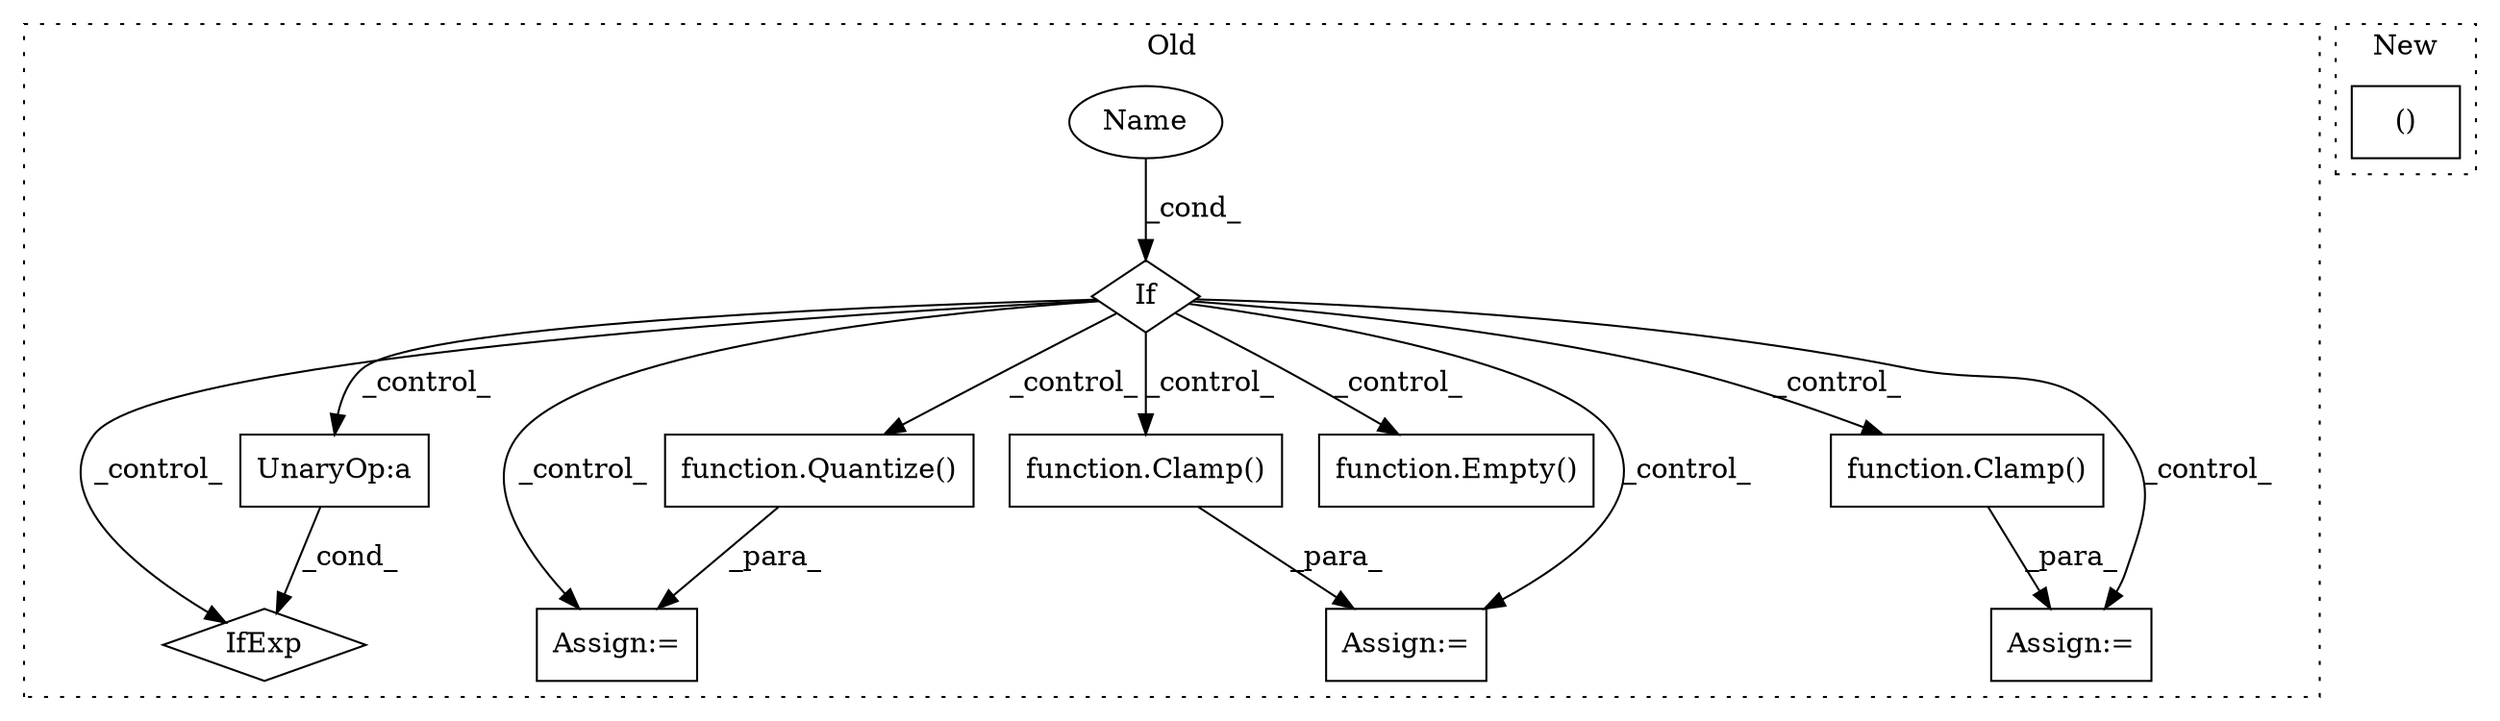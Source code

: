 digraph G {
subgraph cluster0 {
1 [label="function.Quantize()" a="75" s="19220" l="66" shape="box"];
3 [label="If" a="96" s="19175,19190" l="3,14" shape="diamond"];
4 [label="function.Clamp()" a="75" s="19386" l="52" shape="box"];
5 [label="UnaryOp:a" a="61" s="19329" l="8" shape="box"];
6 [label="function.Clamp()" a="75" s="19739" l="30" shape="box"];
7 [label="IfExp" a="51" s="19325,19337" l="4,6" shape="diamond"];
8 [label="function.Empty()" a="75" s="19665" l="7" shape="box"];
9 [label="Name" a="87" s="19178" l="12" shape="ellipse"];
10 [label="Assign:=" a="68" s="19736" l="3" shape="box"];
11 [label="Assign:=" a="68" s="19217" l="3" shape="box"];
12 [label="Assign:=" a="68" s="19383" l="3" shape="box"];
label = "Old";
style="dotted";
}
subgraph cluster1 {
2 [label="()" a="54" s="20096" l="12" shape="box"];
label = "New";
style="dotted";
}
1 -> 11 [label="_para_"];
3 -> 11 [label="_control_"];
3 -> 10 [label="_control_"];
3 -> 4 [label="_control_"];
3 -> 5 [label="_control_"];
3 -> 7 [label="_control_"];
3 -> 12 [label="_control_"];
3 -> 6 [label="_control_"];
3 -> 1 [label="_control_"];
3 -> 8 [label="_control_"];
4 -> 12 [label="_para_"];
5 -> 7 [label="_cond_"];
6 -> 10 [label="_para_"];
9 -> 3 [label="_cond_"];
}